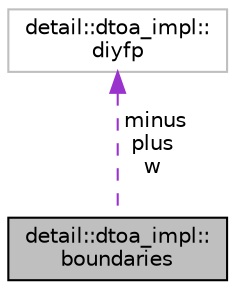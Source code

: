 digraph "detail::dtoa_impl::boundaries"
{
 // LATEX_PDF_SIZE
  edge [fontname="Helvetica",fontsize="10",labelfontname="Helvetica",labelfontsize="10"];
  node [fontname="Helvetica",fontsize="10",shape=record];
  Node1 [label="detail::dtoa_impl::\lboundaries",height=0.2,width=0.4,color="black", fillcolor="grey75", style="filled", fontcolor="black",tooltip=" "];
  Node2 -> Node1 [dir="back",color="darkorchid3",fontsize="10",style="dashed",label=" minus\nplus\nw" ,fontname="Helvetica"];
  Node2 [label="detail::dtoa_impl::\ldiyfp",height=0.2,width=0.4,color="grey75", fillcolor="white", style="filled",URL="$structdetail_1_1dtoa__impl_1_1diyfp.html",tooltip=" "];
}
